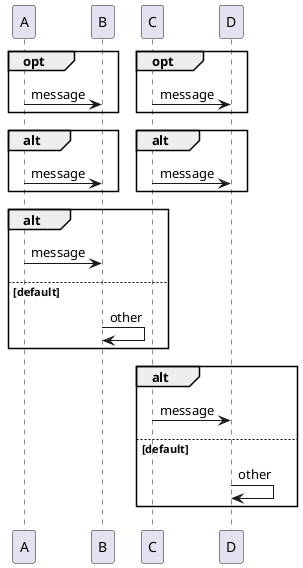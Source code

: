 {
  "sha1": "qbbfjtzlym6itpk4xhb6kx08bdbiy9b",
  "insertion": {
    "when": "2024-06-06T17:24:18.653Z",
    "url": "https://github.com/plantuml/plantuml/pull/1802",
    "user": "plantuml@gmail.com"
  }
}
@startuml
!pragma teoz true
    opt
        A->B: message
    end
    & opt
        C->D: message
    end

    alt
        A->B: message
    end
    & alt
        C->D: message
    end

    alt
        A->B: message
    else default
        B->B: other
    end
     alt
        C->D: message
    else default
        D->D: other
    end
@enduml

